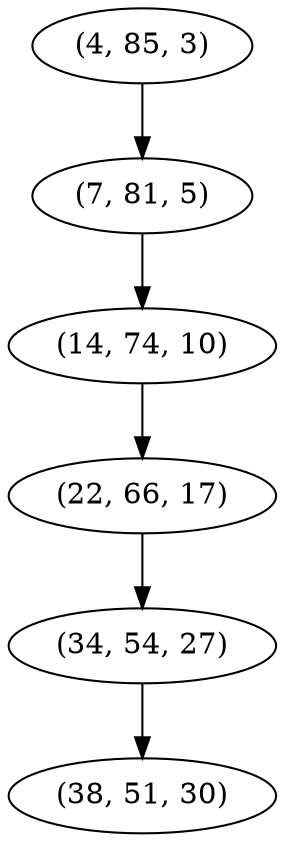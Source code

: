 digraph tree {
    "(4, 85, 3)";
    "(7, 81, 5)";
    "(14, 74, 10)";
    "(22, 66, 17)";
    "(34, 54, 27)";
    "(38, 51, 30)";
    "(4, 85, 3)" -> "(7, 81, 5)";
    "(7, 81, 5)" -> "(14, 74, 10)";
    "(14, 74, 10)" -> "(22, 66, 17)";
    "(22, 66, 17)" -> "(34, 54, 27)";
    "(34, 54, 27)" -> "(38, 51, 30)";
}
